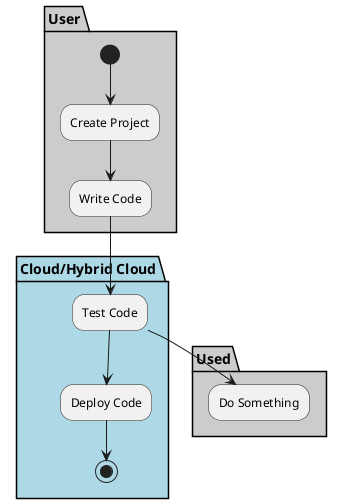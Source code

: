 @startuml

partition "Cloud/Hybrid Cloud" {

}

partition User  #cccccc {
  (*) --> "Create Project"
  --> "Write Code"
}

partition "Cloud/Hybrid Cloud" #lightblue {
  "Write Code" --> "Test Code"
  "Test Code" --> "Deploy Code"
  "Deploy Code" --> (*)
}

partition Used #cccccc {
  "Test Code" --> "Do Something"
}

@enduml

